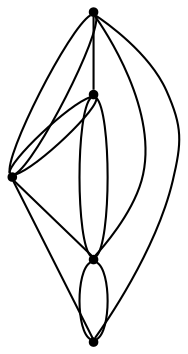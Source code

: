graph {
  node [shape=point,comment="{\"directed\":false,\"doi\":\"10.1007/978-3-030-68766-3_12\",\"figure\":\"1 (1)\"}"]

  v0 [pos="1063.0526151526858,308.67474474006997"]
  v1 [pos="896.6980176840397,308.67474474006997"]
  v2 [pos="979.8748633508866,308.67474474006997"]
  v3 [pos="813.5222689173979,308.67474474006997"]
  v4 [pos="730.3465201507563,308.67474474006997"]

  v0 -- v1 [id="-1",pos="1063.0526151526858,308.67474474006997 1063.052662843999,253.22492514479706 896.6970320635653,253.22492514479706 896.6980176840397,308.67474474006997"]
  v0 -- v2 [id="-3",pos="1063.0526151526858,308.67474474006997 979.8748633508866,308.67474474006997 979.8748633508866,308.67474474006997 979.8748633508866,308.67474474006997"]
  v2 -- v1 [id="-4",pos="979.8748633508866,308.67474474006997 896.6980176840397,308.67474474006997 896.6980176840397,308.67474474006997 896.6980176840397,308.67474474006997"]
  v1 -- v3 [id="-5",pos="896.6980176840397,308.67474474006997 813.5222689173979,308.67474474006997 813.5222689173979,308.67474474006997 813.5222689173979,308.67474474006997"]
  v3 -- v4 [id="-6",pos="813.5222689173979,308.67474474006997 730.3465201507563,308.67474474006997 730.3465201507563,308.67474474006997 730.3465201507563,308.67474474006997"]
  v4 -- v2 [id="-9",pos="730.3465201507563,308.67474474006997 730.3454709418643,391.84947413297937 979.8727172417894,391.84947413297937 979.8748633508866,308.67474474006997"]
  v4 -- v0 [id="-10",pos="730.3465201507563,308.67474474006997 730.3454709418643,419.5743839306158 1063.0525992555813,419.5743839306158 1063.0526151526858,308.67474474006997"]
  v3 -- v0 [id="-14",pos="813.5222689173979,308.67474474006997 813.5212197085059,391.84947413297937 1063.0525992555813,391.84947413297937 1063.0526151526858,308.67474474006997"]
  v3 -- v1 [id="-15",pos="813.5222689173979,308.67474474006997 813.5212197085059,280.94983494243354 896.6969684751476,280.94983494243354 896.6980176840397,308.67474474006997"]
  v3 -- v4 [id="-16",pos="813.5222689173979,308.67474474006997 813.5212197085059,280.94983494243354 730.3454709418643,280.94983494243354 730.3465201507563,308.67474474006997"]
  v1 -- v2 [id="-17",pos="896.6980176840397,308.67474474006997 896.6969684751476,280.94983494243354 979.8727172417894,280.94983494243354 979.8748633508866,308.67474474006997"]
  v2 -- v3 [id="-18",pos="979.8748633508866,308.67474474006997 979.8727172417894,253.22492514479706 813.5212197085059,253.22492514479706 813.5222689173979,308.67474474006997"]
  v2 -- v0 [id="-19",pos="979.8748633508866,308.67474474006997 979.8727172417894,280.94983494243354 1063.0525992555813,280.94983494243354 1063.0526151526858,308.67474474006997"]
}